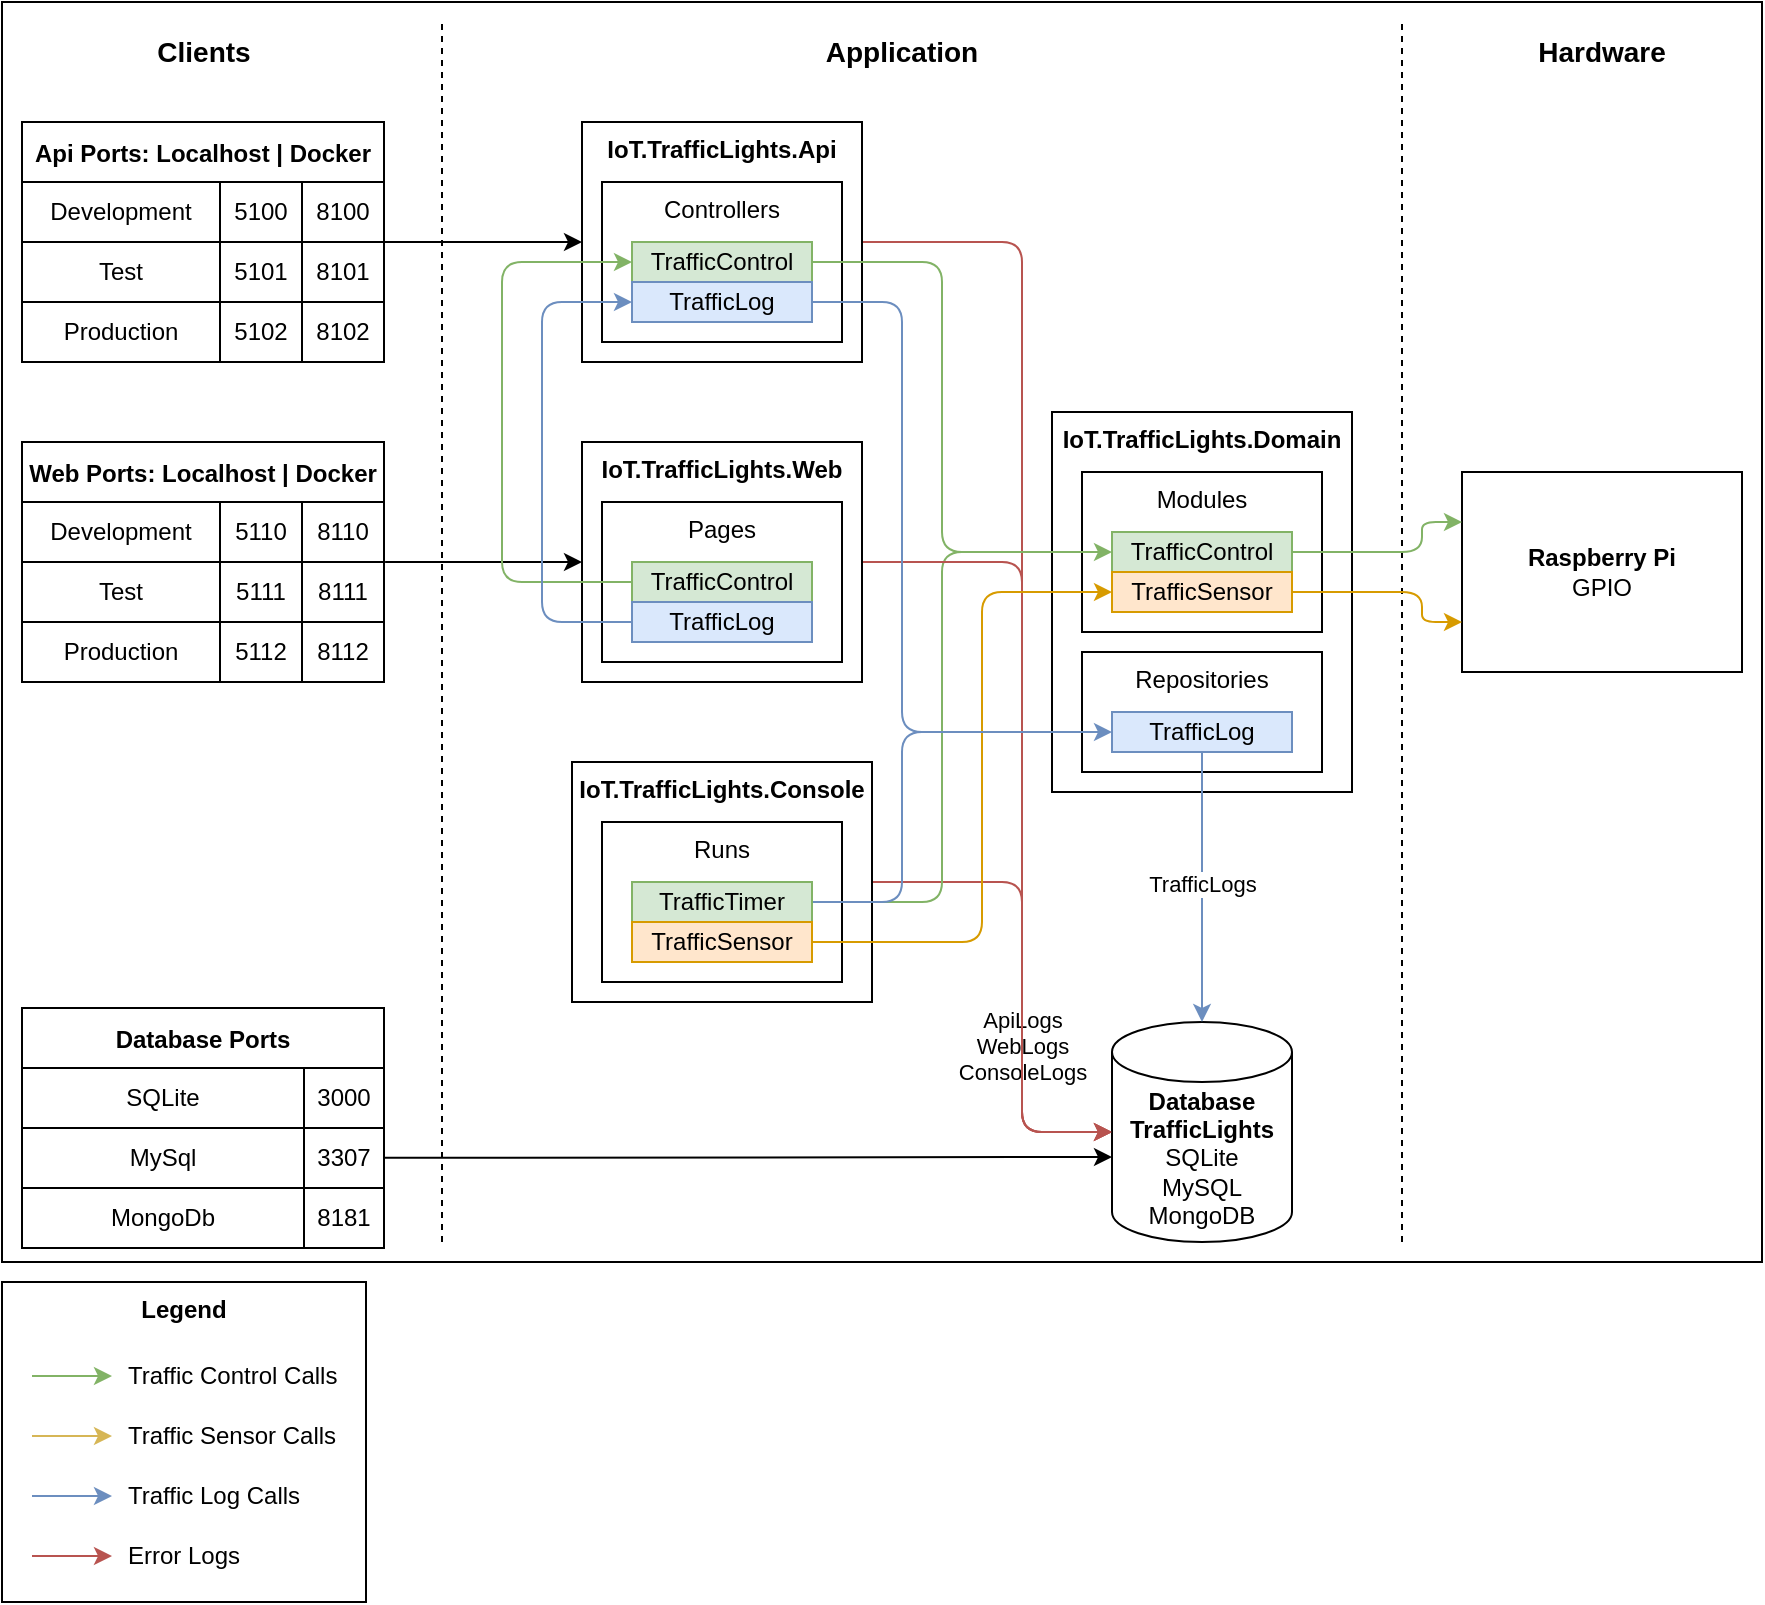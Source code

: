 <mxfile>
    <diagram id="TZQ_rUqUmRkRDMvQ6-c-" name="IoT.TrafficLights">
        <mxGraphModel dx="1084" dy="768" grid="1" gridSize="10" guides="1" tooltips="1" connect="1" arrows="1" fold="1" page="1" pageScale="1" pageWidth="827" pageHeight="1169" math="0" shadow="0">
            <root>
                <mxCell id="0"/>
                <mxCell id="1" parent="0"/>
                <mxCell id="2" value="" style="rounded=0;whiteSpace=wrap;html=1;" parent="1" vertex="1">
                    <mxGeometry x="10" y="10" width="880" height="630" as="geometry"/>
                </mxCell>
                <mxCell id="89" style="edgeStyle=none;html=1;entryX=0;entryY=0.5;entryDx=0;entryDy=0;entryPerimeter=0;fillColor=#f8cecc;strokeColor=#b85450;" parent="1" source="3" target="11" edge="1">
                    <mxGeometry relative="1" as="geometry">
                        <Array as="points">
                            <mxPoint x="520" y="450"/>
                            <mxPoint x="520" y="575"/>
                        </Array>
                    </mxGeometry>
                </mxCell>
                <mxCell id="3" value="&lt;b&gt;IoT.TrafficLights.Console&lt;/b&gt;" style="rounded=0;whiteSpace=wrap;html=1;verticalAlign=top;" parent="1" vertex="1">
                    <mxGeometry x="295" y="390" width="150" height="120" as="geometry"/>
                </mxCell>
                <mxCell id="4" value="Runs" style="rounded=0;whiteSpace=wrap;html=1;verticalAlign=top;" parent="1" vertex="1">
                    <mxGeometry x="310" y="420" width="120" height="80" as="geometry"/>
                </mxCell>
                <mxCell id="78" style="edgeStyle=none;html=1;entryX=0;entryY=0.5;entryDx=0;entryDy=0;exitX=1;exitY=0.5;exitDx=0;exitDy=0;fillColor=#d5e8d4;strokeColor=#82b366;" parent="1" source="5" target="54" edge="1">
                    <mxGeometry relative="1" as="geometry">
                        <Array as="points">
                            <mxPoint x="480" y="460"/>
                            <mxPoint x="480" y="285"/>
                        </Array>
                    </mxGeometry>
                </mxCell>
                <mxCell id="120" style="edgeStyle=none;html=1;entryX=0;entryY=0.5;entryDx=0;entryDy=0;fillColor=#dae8fc;strokeColor=#6c8ebf;" parent="1" source="5" target="57" edge="1">
                    <mxGeometry relative="1" as="geometry">
                        <Array as="points">
                            <mxPoint x="460" y="460"/>
                            <mxPoint x="460" y="375"/>
                        </Array>
                    </mxGeometry>
                </mxCell>
                <mxCell id="5" value="TrafficTimer" style="rounded=0;whiteSpace=wrap;html=1;fillColor=#d5e8d4;strokeColor=#82b366;" parent="1" vertex="1">
                    <mxGeometry x="325" y="450" width="90" height="20" as="geometry"/>
                </mxCell>
                <mxCell id="6" value="&lt;b&gt;Raspberry Pi&lt;/b&gt;&lt;br&gt;GPIO" style="rounded=0;whiteSpace=wrap;html=1;verticalAlign=middle;" parent="1" vertex="1">
                    <mxGeometry x="740" y="245" width="140" height="100" as="geometry"/>
                </mxCell>
                <mxCell id="86" style="edgeStyle=none;html=1;entryX=0;entryY=0.5;entryDx=0;entryDy=0;entryPerimeter=0;fillColor=#f8cecc;strokeColor=#b85450;" parent="1" source="7" target="11" edge="1">
                    <mxGeometry relative="1" as="geometry">
                        <Array as="points">
                            <mxPoint x="520" y="130"/>
                            <mxPoint x="520" y="575"/>
                        </Array>
                    </mxGeometry>
                </mxCell>
                <mxCell id="87" value="ApiLogs&lt;br&gt;WebLogs&lt;br&gt;ConsoleLogs" style="edgeLabel;html=1;align=center;verticalAlign=middle;resizable=0;points=[];" parent="86" vertex="1" connectable="0">
                    <mxGeometry x="-0.634" y="-1" relative="1" as="geometry">
                        <mxPoint x="1" y="377" as="offset"/>
                    </mxGeometry>
                </mxCell>
                <mxCell id="7" value="&lt;b&gt;IoT.TrafficLights.Api&lt;/b&gt;" style="rounded=0;whiteSpace=wrap;html=1;verticalAlign=top;" parent="1" vertex="1">
                    <mxGeometry x="300" y="70" width="140" height="120" as="geometry"/>
                </mxCell>
                <mxCell id="8" value="Controllers" style="rounded=0;whiteSpace=wrap;html=1;verticalAlign=top;" parent="1" vertex="1">
                    <mxGeometry x="310" y="100" width="120" height="80" as="geometry"/>
                </mxCell>
                <mxCell id="10" value="TrafficControl" style="rounded=0;whiteSpace=wrap;html=1;fillColor=#d5e8d4;strokeColor=#82b366;" parent="1" vertex="1">
                    <mxGeometry x="325" y="130" width="90" height="20" as="geometry"/>
                </mxCell>
                <mxCell id="11" value="&lt;b style=&quot;border-color: var(--border-color);&quot;&gt;Database&lt;/b&gt;&lt;b&gt;&lt;br&gt;TrafficLights&lt;/b&gt;&lt;br&gt;SQLite&lt;br&gt;MySQL&lt;br&gt;MongoDB" style="shape=cylinder3;whiteSpace=wrap;html=1;boundedLbl=1;backgroundOutline=1;size=15;" parent="1" vertex="1">
                    <mxGeometry x="565" y="520" width="90" height="110" as="geometry"/>
                </mxCell>
                <mxCell id="92" style="edgeStyle=none;html=1;entryX=0;entryY=0.5;entryDx=0;entryDy=0;exitX=0.994;exitY=0;exitDx=0;exitDy=0;exitPerimeter=0;" parent="1" source="18" target="7" edge="1">
                    <mxGeometry relative="1" as="geometry">
                        <mxPoint x="210" y="120" as="sourcePoint"/>
                        <mxPoint x="280" y="120" as="targetPoint"/>
                    </mxGeometry>
                </mxCell>
                <mxCell id="13" value="Api Ports: Localhost | Docker" style="shape=table;startSize=30;container=1;collapsible=0;childLayout=tableLayout;fontStyle=1;align=center;fontSize=12;" parent="1" vertex="1">
                    <mxGeometry x="20" y="70" width="181" height="120" as="geometry"/>
                </mxCell>
                <mxCell id="14" value="" style="shape=tableRow;horizontal=0;startSize=0;swimlaneHead=0;swimlaneBody=0;top=0;left=0;bottom=0;right=0;collapsible=0;dropTarget=0;fillColor=none;points=[[0,0.5],[1,0.5]];portConstraint=eastwest;fontSize=12;" parent="13" vertex="1">
                    <mxGeometry y="30" width="181" height="30" as="geometry"/>
                </mxCell>
                <mxCell id="15" value="Development" style="shape=partialRectangle;html=1;whiteSpace=wrap;connectable=0;fillColor=none;top=0;left=0;bottom=0;right=0;overflow=hidden;fontSize=12;" parent="14" vertex="1">
                    <mxGeometry width="99" height="30" as="geometry">
                        <mxRectangle width="99" height="30" as="alternateBounds"/>
                    </mxGeometry>
                </mxCell>
                <mxCell id="16" value="5100" style="shape=partialRectangle;html=1;whiteSpace=wrap;connectable=0;fillColor=none;top=0;left=0;bottom=0;right=0;overflow=hidden;fontSize=12;" parent="14" vertex="1">
                    <mxGeometry x="99" width="41" height="30" as="geometry">
                        <mxRectangle width="41" height="30" as="alternateBounds"/>
                    </mxGeometry>
                </mxCell>
                <mxCell id="17" value="8100" style="shape=partialRectangle;html=1;whiteSpace=wrap;connectable=0;fillColor=none;top=0;left=0;bottom=0;right=0;overflow=hidden;fontSize=12;" parent="14" vertex="1">
                    <mxGeometry x="140" width="41" height="30" as="geometry">
                        <mxRectangle width="41" height="30" as="alternateBounds"/>
                    </mxGeometry>
                </mxCell>
                <mxCell id="18" value="" style="shape=tableRow;horizontal=0;startSize=0;swimlaneHead=0;swimlaneBody=0;top=0;left=0;bottom=0;right=0;collapsible=0;dropTarget=0;fillColor=none;points=[[0,0.5],[1,0.5]];portConstraint=eastwest;fontSize=12;" parent="13" vertex="1">
                    <mxGeometry y="60" width="181" height="30" as="geometry"/>
                </mxCell>
                <mxCell id="19" value="Test" style="shape=partialRectangle;html=1;whiteSpace=wrap;connectable=0;fillColor=none;top=0;left=0;bottom=0;right=0;overflow=hidden;fontSize=12;" parent="18" vertex="1">
                    <mxGeometry width="99" height="30" as="geometry">
                        <mxRectangle width="99" height="30" as="alternateBounds"/>
                    </mxGeometry>
                </mxCell>
                <mxCell id="20" value="5101" style="shape=partialRectangle;html=1;whiteSpace=wrap;connectable=0;fillColor=none;top=0;left=0;bottom=0;right=0;overflow=hidden;fontSize=12;" parent="18" vertex="1">
                    <mxGeometry x="99" width="41" height="30" as="geometry">
                        <mxRectangle width="41" height="30" as="alternateBounds"/>
                    </mxGeometry>
                </mxCell>
                <mxCell id="21" value="8101" style="shape=partialRectangle;html=1;whiteSpace=wrap;connectable=0;fillColor=none;top=0;left=0;bottom=0;right=0;overflow=hidden;fontSize=12;" parent="18" vertex="1">
                    <mxGeometry x="140" width="41" height="30" as="geometry">
                        <mxRectangle width="41" height="30" as="alternateBounds"/>
                    </mxGeometry>
                </mxCell>
                <mxCell id="22" value="" style="shape=tableRow;horizontal=0;startSize=0;swimlaneHead=0;swimlaneBody=0;top=0;left=0;bottom=0;right=0;collapsible=0;dropTarget=0;fillColor=none;points=[[0,0.5],[1,0.5]];portConstraint=eastwest;fontSize=12;" parent="13" vertex="1">
                    <mxGeometry y="90" width="181" height="30" as="geometry"/>
                </mxCell>
                <mxCell id="23" value="Production" style="shape=partialRectangle;html=1;whiteSpace=wrap;connectable=1;fillColor=none;top=0;left=0;bottom=0;right=0;overflow=hidden;fontSize=12;movable=1;resizable=1;rotatable=1;deletable=1;editable=1;" parent="22" vertex="1">
                    <mxGeometry width="99" height="30" as="geometry">
                        <mxRectangle width="99" height="30" as="alternateBounds"/>
                    </mxGeometry>
                </mxCell>
                <mxCell id="24" value="5102" style="shape=partialRectangle;html=1;whiteSpace=wrap;connectable=0;fillColor=none;top=0;left=0;bottom=0;right=0;overflow=hidden;fontSize=12;" parent="22" vertex="1">
                    <mxGeometry x="99" width="41" height="30" as="geometry">
                        <mxRectangle width="41" height="30" as="alternateBounds"/>
                    </mxGeometry>
                </mxCell>
                <mxCell id="25" value="8102" style="shape=partialRectangle;html=1;whiteSpace=wrap;connectable=0;fillColor=none;top=0;left=0;bottom=0;right=0;overflow=hidden;fontSize=12;" parent="22" vertex="1">
                    <mxGeometry x="140" width="41" height="30" as="geometry">
                        <mxRectangle width="41" height="30" as="alternateBounds"/>
                    </mxGeometry>
                </mxCell>
                <mxCell id="26" value="" style="endArrow=none;dashed=1;html=1;fontSize=12;" parent="1" edge="1">
                    <mxGeometry width="50" height="50" relative="1" as="geometry">
                        <mxPoint x="230" y="630" as="sourcePoint"/>
                        <mxPoint x="230" y="20" as="targetPoint"/>
                    </mxGeometry>
                </mxCell>
                <mxCell id="27" value="" style="endArrow=none;dashed=1;html=1;fontSize=12;" parent="1" edge="1">
                    <mxGeometry width="50" height="50" relative="1" as="geometry">
                        <mxPoint x="710" y="630" as="sourcePoint"/>
                        <mxPoint x="710" y="20" as="targetPoint"/>
                    </mxGeometry>
                </mxCell>
                <mxCell id="29" value="Clients" style="text;html=1;strokeColor=none;fillColor=none;align=center;verticalAlign=middle;whiteSpace=wrap;rounded=0;fontSize=14;fontStyle=1" parent="1" vertex="1">
                    <mxGeometry x="50.75" y="20" width="119.5" height="30" as="geometry"/>
                </mxCell>
                <mxCell id="30" value="Application" style="text;html=1;strokeColor=none;fillColor=none;align=center;verticalAlign=middle;whiteSpace=wrap;rounded=0;fontSize=14;fontStyle=1" parent="1" vertex="1">
                    <mxGeometry x="400" y="20" width="119.5" height="30" as="geometry"/>
                </mxCell>
                <mxCell id="31" value="Hardware" style="text;html=1;strokeColor=none;fillColor=none;align=center;verticalAlign=middle;whiteSpace=wrap;rounded=0;fontSize=14;fontStyle=1" parent="1" vertex="1">
                    <mxGeometry x="750.25" y="20" width="119.5" height="30" as="geometry"/>
                </mxCell>
                <mxCell id="32" value="TrafficLog" style="rounded=0;whiteSpace=wrap;html=1;fillColor=#dae8fc;strokeColor=#6c8ebf;" parent="1" vertex="1">
                    <mxGeometry x="325" y="150" width="90" height="20" as="geometry"/>
                </mxCell>
                <mxCell id="91" style="edgeStyle=none;html=1;exitX=1.003;exitY=0;exitDx=0;exitDy=0;entryX=0;entryY=0.5;entryDx=0;entryDy=0;exitPerimeter=0;" parent="1" source="40" target="48" edge="1">
                    <mxGeometry relative="1" as="geometry">
                        <mxPoint x="270" y="320" as="targetPoint"/>
                    </mxGeometry>
                </mxCell>
                <mxCell id="35" value="Web Ports: Localhost | Docker" style="shape=table;startSize=30;container=1;collapsible=0;childLayout=tableLayout;fontStyle=1;align=center;fontSize=12;" parent="1" vertex="1">
                    <mxGeometry x="20" y="230" width="181" height="120" as="geometry"/>
                </mxCell>
                <mxCell id="36" value="" style="shape=tableRow;horizontal=0;startSize=0;swimlaneHead=0;swimlaneBody=0;top=0;left=0;bottom=0;right=0;collapsible=0;dropTarget=0;fillColor=none;points=[[0,0.5],[1,0.5]];portConstraint=eastwest;fontSize=12;" parent="35" vertex="1">
                    <mxGeometry y="30" width="181" height="30" as="geometry"/>
                </mxCell>
                <mxCell id="37" value="Development" style="shape=partialRectangle;html=1;whiteSpace=wrap;connectable=0;fillColor=none;top=0;left=0;bottom=0;right=0;overflow=hidden;fontSize=12;" parent="36" vertex="1">
                    <mxGeometry width="99" height="30" as="geometry">
                        <mxRectangle width="99" height="30" as="alternateBounds"/>
                    </mxGeometry>
                </mxCell>
                <mxCell id="38" value="5110" style="shape=partialRectangle;html=1;whiteSpace=wrap;connectable=0;fillColor=none;top=0;left=0;bottom=0;right=0;overflow=hidden;fontSize=12;" parent="36" vertex="1">
                    <mxGeometry x="99" width="41" height="30" as="geometry">
                        <mxRectangle width="41" height="30" as="alternateBounds"/>
                    </mxGeometry>
                </mxCell>
                <mxCell id="39" value="8110" style="shape=partialRectangle;html=1;whiteSpace=wrap;connectable=0;fillColor=none;top=0;left=0;bottom=0;right=0;overflow=hidden;fontSize=12;" parent="36" vertex="1">
                    <mxGeometry x="140" width="41" height="30" as="geometry">
                        <mxRectangle width="41" height="30" as="alternateBounds"/>
                    </mxGeometry>
                </mxCell>
                <mxCell id="40" value="" style="shape=tableRow;horizontal=0;startSize=0;swimlaneHead=0;swimlaneBody=0;top=0;left=0;bottom=0;right=0;collapsible=0;dropTarget=0;fillColor=none;points=[[0,0.5],[1,0.5]];portConstraint=eastwest;fontSize=12;" parent="35" vertex="1">
                    <mxGeometry y="60" width="181" height="30" as="geometry"/>
                </mxCell>
                <mxCell id="41" value="Test" style="shape=partialRectangle;html=1;whiteSpace=wrap;connectable=0;fillColor=none;top=0;left=0;bottom=0;right=0;overflow=hidden;fontSize=12;" parent="40" vertex="1">
                    <mxGeometry width="99" height="30" as="geometry">
                        <mxRectangle width="99" height="30" as="alternateBounds"/>
                    </mxGeometry>
                </mxCell>
                <mxCell id="42" value="5111" style="shape=partialRectangle;html=1;whiteSpace=wrap;connectable=0;fillColor=none;top=0;left=0;bottom=0;right=0;overflow=hidden;fontSize=12;" parent="40" vertex="1">
                    <mxGeometry x="99" width="41" height="30" as="geometry">
                        <mxRectangle width="41" height="30" as="alternateBounds"/>
                    </mxGeometry>
                </mxCell>
                <mxCell id="43" value="8111" style="shape=partialRectangle;html=1;whiteSpace=wrap;connectable=0;fillColor=none;top=0;left=0;bottom=0;right=0;overflow=hidden;fontSize=12;" parent="40" vertex="1">
                    <mxGeometry x="140" width="41" height="30" as="geometry">
                        <mxRectangle width="41" height="30" as="alternateBounds"/>
                    </mxGeometry>
                </mxCell>
                <mxCell id="44" value="" style="shape=tableRow;horizontal=0;startSize=0;swimlaneHead=0;swimlaneBody=0;top=0;left=0;bottom=0;right=0;collapsible=0;dropTarget=0;fillColor=none;points=[[0,0.5],[1,0.5]];portConstraint=eastwest;fontSize=12;" parent="35" vertex="1">
                    <mxGeometry y="90" width="181" height="30" as="geometry"/>
                </mxCell>
                <mxCell id="45" value="Production" style="shape=partialRectangle;html=1;whiteSpace=wrap;connectable=1;fillColor=none;top=0;left=0;bottom=0;right=0;overflow=hidden;fontSize=12;movable=1;resizable=1;rotatable=1;deletable=1;editable=1;" parent="44" vertex="1">
                    <mxGeometry width="99" height="30" as="geometry">
                        <mxRectangle width="99" height="30" as="alternateBounds"/>
                    </mxGeometry>
                </mxCell>
                <mxCell id="46" value="5112" style="shape=partialRectangle;html=1;whiteSpace=wrap;connectable=0;fillColor=none;top=0;left=0;bottom=0;right=0;overflow=hidden;fontSize=12;" parent="44" vertex="1">
                    <mxGeometry x="99" width="41" height="30" as="geometry">
                        <mxRectangle width="41" height="30" as="alternateBounds"/>
                    </mxGeometry>
                </mxCell>
                <mxCell id="47" value="8112" style="shape=partialRectangle;html=1;whiteSpace=wrap;connectable=0;fillColor=none;top=0;left=0;bottom=0;right=0;overflow=hidden;fontSize=12;" parent="44" vertex="1">
                    <mxGeometry x="140" width="41" height="30" as="geometry">
                        <mxRectangle width="41" height="30" as="alternateBounds"/>
                    </mxGeometry>
                </mxCell>
                <mxCell id="88" style="edgeStyle=none;html=1;entryX=0;entryY=0.5;entryDx=0;entryDy=0;entryPerimeter=0;fillColor=#f8cecc;strokeColor=#b85450;" parent="1" source="48" target="11" edge="1">
                    <mxGeometry relative="1" as="geometry">
                        <Array as="points">
                            <mxPoint x="520" y="290"/>
                            <mxPoint x="520" y="575"/>
                        </Array>
                    </mxGeometry>
                </mxCell>
                <mxCell id="48" value="&lt;b&gt;IoT.TrafficLights.Web&lt;/b&gt;" style="rounded=0;whiteSpace=wrap;html=1;verticalAlign=top;" parent="1" vertex="1">
                    <mxGeometry x="300" y="230" width="140" height="120" as="geometry"/>
                </mxCell>
                <mxCell id="49" value="Pages" style="rounded=0;whiteSpace=wrap;html=1;verticalAlign=top;" parent="1" vertex="1">
                    <mxGeometry x="310" y="260" width="120" height="80" as="geometry"/>
                </mxCell>
                <mxCell id="83" style="edgeStyle=none;html=1;entryX=0;entryY=0.5;entryDx=0;entryDy=0;fillColor=#d5e8d4;strokeColor=#82b366;" parent="1" source="50" target="10" edge="1">
                    <mxGeometry relative="1" as="geometry">
                        <Array as="points">
                            <mxPoint x="260" y="300"/>
                            <mxPoint x="260" y="140"/>
                        </Array>
                    </mxGeometry>
                </mxCell>
                <mxCell id="50" value="TrafficControl" style="rounded=0;whiteSpace=wrap;html=1;fillColor=#d5e8d4;strokeColor=#82b366;" parent="1" vertex="1">
                    <mxGeometry x="325" y="290" width="90" height="20" as="geometry"/>
                </mxCell>
                <mxCell id="84" style="edgeStyle=none;html=1;entryX=0;entryY=0.5;entryDx=0;entryDy=0;exitX=0;exitY=0.5;exitDx=0;exitDy=0;fillColor=#dae8fc;strokeColor=#6c8ebf;" parent="1" source="51" target="32" edge="1">
                    <mxGeometry relative="1" as="geometry">
                        <Array as="points">
                            <mxPoint x="280" y="320"/>
                            <mxPoint x="280" y="160"/>
                        </Array>
                    </mxGeometry>
                </mxCell>
                <mxCell id="51" value="TrafficLog" style="rounded=0;whiteSpace=wrap;html=1;fillColor=#dae8fc;strokeColor=#6c8ebf;" parent="1" vertex="1">
                    <mxGeometry x="325" y="310" width="90" height="20" as="geometry"/>
                </mxCell>
                <mxCell id="52" value="&lt;b&gt;IoT.TrafficLights.Domain&lt;/b&gt;" style="rounded=0;whiteSpace=wrap;html=1;verticalAlign=top;" parent="1" vertex="1">
                    <mxGeometry x="535" y="215" width="150" height="190" as="geometry"/>
                </mxCell>
                <mxCell id="53" value="Modules" style="rounded=0;whiteSpace=wrap;html=1;verticalAlign=top;" parent="1" vertex="1">
                    <mxGeometry x="550" y="245" width="120" height="80" as="geometry"/>
                </mxCell>
                <mxCell id="75" style="edgeStyle=none;html=1;entryX=0;entryY=0.25;entryDx=0;entryDy=0;fillColor=#d5e8d4;strokeColor=#82b366;" parent="1" source="54" target="6" edge="1">
                    <mxGeometry relative="1" as="geometry">
                        <Array as="points">
                            <mxPoint x="720" y="285"/>
                            <mxPoint x="720" y="270"/>
                        </Array>
                    </mxGeometry>
                </mxCell>
                <mxCell id="54" value="TrafficControl" style="rounded=0;whiteSpace=wrap;html=1;fillColor=#d5e8d4;strokeColor=#82b366;" parent="1" vertex="1">
                    <mxGeometry x="565" y="275" width="90" height="20" as="geometry"/>
                </mxCell>
                <mxCell id="76" style="edgeStyle=none;html=1;entryX=0;entryY=0.75;entryDx=0;entryDy=0;fillColor=#ffe6cc;strokeColor=#d79b00;" parent="1" source="55" target="6" edge="1">
                    <mxGeometry relative="1" as="geometry">
                        <Array as="points">
                            <mxPoint x="720" y="305"/>
                            <mxPoint x="720" y="320"/>
                        </Array>
                    </mxGeometry>
                </mxCell>
                <mxCell id="55" value="TrafficSensor" style="rounded=0;whiteSpace=wrap;html=1;fillColor=#ffe6cc;strokeColor=#d79b00;" parent="1" vertex="1">
                    <mxGeometry x="565" y="295" width="90" height="20" as="geometry"/>
                </mxCell>
                <mxCell id="56" value="Repositories" style="rounded=0;whiteSpace=wrap;html=1;verticalAlign=top;" parent="1" vertex="1">
                    <mxGeometry x="550" y="335" width="120" height="60" as="geometry"/>
                </mxCell>
                <mxCell id="73" style="edgeStyle=none;html=1;entryX=0.5;entryY=0;entryDx=0;entryDy=0;entryPerimeter=0;fillColor=#dae8fc;strokeColor=#6c8ebf;" parent="1" source="57" target="11" edge="1">
                    <mxGeometry relative="1" as="geometry"/>
                </mxCell>
                <mxCell id="90" value="TrafficLogs" style="edgeLabel;html=1;align=center;verticalAlign=middle;resizable=0;points=[];" parent="73" vertex="1" connectable="0">
                    <mxGeometry x="-0.133" y="-2" relative="1" as="geometry">
                        <mxPoint x="2" y="7" as="offset"/>
                    </mxGeometry>
                </mxCell>
                <mxCell id="57" value="TrafficLog" style="rounded=0;whiteSpace=wrap;html=1;fillColor=#dae8fc;strokeColor=#6c8ebf;" parent="1" vertex="1">
                    <mxGeometry x="565" y="365" width="90" height="20" as="geometry"/>
                </mxCell>
                <mxCell id="82" style="edgeStyle=none;html=1;entryX=0;entryY=0.5;entryDx=0;entryDy=0;fillColor=#ffe6cc;strokeColor=#d79b00;" parent="1" source="62" target="55" edge="1">
                    <mxGeometry relative="1" as="geometry">
                        <Array as="points">
                            <mxPoint x="500" y="480"/>
                            <mxPoint x="500" y="305"/>
                        </Array>
                    </mxGeometry>
                </mxCell>
                <mxCell id="62" value="TrafficSensor" style="rounded=0;whiteSpace=wrap;html=1;fillColor=#ffe6cc;strokeColor=#d79b00;" parent="1" vertex="1">
                    <mxGeometry x="325" y="470" width="90" height="20" as="geometry"/>
                </mxCell>
                <mxCell id="65" style="edgeStyle=none;html=1;entryX=0;entryY=0.5;entryDx=0;entryDy=0;fillColor=#d5e8d4;strokeColor=#82b366;" parent="1" source="10" target="54" edge="1">
                    <mxGeometry relative="1" as="geometry">
                        <Array as="points">
                            <mxPoint x="480" y="140"/>
                            <mxPoint x="480" y="285"/>
                        </Array>
                    </mxGeometry>
                </mxCell>
                <mxCell id="97" value="Legend" style="rounded=0;whiteSpace=wrap;html=1;fontStyle=1;verticalAlign=top;align=center;" parent="1" vertex="1">
                    <mxGeometry x="10" y="650" width="182" height="160" as="geometry"/>
                </mxCell>
                <mxCell id="98" style="edgeStyle=none;html=1;exitX=0.5;exitY=1;exitDx=0;exitDy=0;fillColor=#f8cecc;strokeColor=#b85450;" parent="1" edge="1">
                    <mxGeometry relative="1" as="geometry">
                        <mxPoint x="25" y="787" as="sourcePoint"/>
                        <mxPoint x="65" y="787" as="targetPoint"/>
                    </mxGeometry>
                </mxCell>
                <mxCell id="99" value="Error Logs" style="text;html=1;strokeColor=none;fillColor=none;align=left;verticalAlign=middle;whiteSpace=wrap;rounded=0;" parent="1" vertex="1">
                    <mxGeometry x="71" y="772" width="69" height="30" as="geometry"/>
                </mxCell>
                <mxCell id="100" style="edgeStyle=none;html=1;exitX=0.5;exitY=1;exitDx=0;exitDy=0;fillColor=#d5e8d4;strokeColor=#82b366;" parent="1" edge="1">
                    <mxGeometry relative="1" as="geometry">
                        <mxPoint x="25" y="697" as="sourcePoint"/>
                        <mxPoint x="65" y="697" as="targetPoint"/>
                    </mxGeometry>
                </mxCell>
                <mxCell id="101" value="Traffic Control Calls" style="text;html=1;strokeColor=none;fillColor=none;align=left;verticalAlign=middle;whiteSpace=wrap;rounded=0;" parent="1" vertex="1">
                    <mxGeometry x="71" y="682" width="119" height="30" as="geometry"/>
                </mxCell>
                <mxCell id="102" style="edgeStyle=none;html=1;exitX=0.5;exitY=1;exitDx=0;exitDy=0;fillColor=#fff2cc;strokeColor=#d6b656;" parent="1" edge="1">
                    <mxGeometry relative="1" as="geometry">
                        <mxPoint x="25" y="727" as="sourcePoint"/>
                        <mxPoint x="65" y="727" as="targetPoint"/>
                    </mxGeometry>
                </mxCell>
                <mxCell id="103" value="Traffic Sensor Calls" style="text;html=1;strokeColor=none;fillColor=none;align=left;verticalAlign=middle;whiteSpace=wrap;rounded=0;" parent="1" vertex="1">
                    <mxGeometry x="71" y="712" width="114" height="30" as="geometry"/>
                </mxCell>
                <mxCell id="109" value="Database Ports" style="shape=table;startSize=30;container=1;collapsible=0;childLayout=tableLayout;fontStyle=1;align=center;fontSize=12;" parent="1" vertex="1">
                    <mxGeometry x="20" y="513" width="181" height="120" as="geometry"/>
                </mxCell>
                <mxCell id="110" value="" style="shape=tableRow;horizontal=0;startSize=0;swimlaneHead=0;swimlaneBody=0;top=0;left=0;bottom=0;right=0;collapsible=0;dropTarget=0;fillColor=none;points=[[0,0.5],[1,0.5]];portConstraint=eastwest;fontSize=12;" parent="109" vertex="1">
                    <mxGeometry y="30" width="181" height="30" as="geometry"/>
                </mxCell>
                <mxCell id="111" value="SQLite" style="shape=partialRectangle;html=1;whiteSpace=wrap;connectable=0;fillColor=none;top=0;left=0;bottom=0;right=0;overflow=hidden;fontSize=12;" parent="110" vertex="1">
                    <mxGeometry width="141" height="30" as="geometry">
                        <mxRectangle width="141" height="30" as="alternateBounds"/>
                    </mxGeometry>
                </mxCell>
                <mxCell id="112" value="3000" style="shape=partialRectangle;html=1;whiteSpace=wrap;connectable=0;fillColor=none;top=0;left=0;bottom=0;right=0;overflow=hidden;fontSize=12;" parent="110" vertex="1">
                    <mxGeometry x="141" width="40" height="30" as="geometry">
                        <mxRectangle width="40" height="30" as="alternateBounds"/>
                    </mxGeometry>
                </mxCell>
                <mxCell id="113" value="" style="shape=tableRow;horizontal=0;startSize=0;swimlaneHead=0;swimlaneBody=0;top=0;left=0;bottom=0;right=0;collapsible=0;dropTarget=0;fillColor=none;points=[[0,0.5],[1,0.5]];portConstraint=eastwest;fontSize=12;" parent="109" vertex="1">
                    <mxGeometry y="60" width="181" height="30" as="geometry"/>
                </mxCell>
                <mxCell id="114" value="MySql" style="shape=partialRectangle;html=1;whiteSpace=wrap;connectable=0;fillColor=none;top=0;left=0;bottom=0;right=0;overflow=hidden;fontSize=12;" parent="113" vertex="1">
                    <mxGeometry width="141" height="30" as="geometry">
                        <mxRectangle width="141" height="30" as="alternateBounds"/>
                    </mxGeometry>
                </mxCell>
                <mxCell id="115" value="3307" style="shape=partialRectangle;html=1;whiteSpace=wrap;connectable=0;fillColor=none;top=0;left=0;bottom=0;right=0;overflow=hidden;fontSize=12;" parent="113" vertex="1">
                    <mxGeometry x="141" width="40" height="30" as="geometry">
                        <mxRectangle width="40" height="30" as="alternateBounds"/>
                    </mxGeometry>
                </mxCell>
                <mxCell id="116" value="" style="shape=tableRow;horizontal=0;startSize=0;swimlaneHead=0;swimlaneBody=0;top=0;left=0;bottom=0;right=0;collapsible=0;dropTarget=0;fillColor=none;points=[[0,0.5],[1,0.5]];portConstraint=eastwest;fontSize=12;" parent="109" vertex="1">
                    <mxGeometry y="90" width="181" height="30" as="geometry"/>
                </mxCell>
                <mxCell id="117" value="MongoDb" style="shape=partialRectangle;html=1;whiteSpace=wrap;connectable=1;fillColor=none;top=0;left=0;bottom=0;right=0;overflow=hidden;fontSize=12;movable=1;resizable=1;rotatable=1;deletable=1;editable=1;" parent="116" vertex="1">
                    <mxGeometry width="141" height="30" as="geometry">
                        <mxRectangle width="141" height="30" as="alternateBounds"/>
                    </mxGeometry>
                </mxCell>
                <mxCell id="118" value="8181" style="shape=partialRectangle;html=1;whiteSpace=wrap;connectable=0;fillColor=none;top=0;left=0;bottom=0;right=0;overflow=hidden;fontSize=12;" parent="116" vertex="1">
                    <mxGeometry x="141" width="40" height="30" as="geometry">
                        <mxRectangle width="40" height="30" as="alternateBounds"/>
                    </mxGeometry>
                </mxCell>
                <mxCell id="119" style="edgeStyle=none;html=1;entryX=0;entryY=0;entryDx=0;entryDy=67.5;entryPerimeter=0;" parent="1" source="113" target="11" edge="1">
                    <mxGeometry relative="1" as="geometry"/>
                </mxCell>
                <mxCell id="81" style="edgeStyle=none;html=1;entryX=0;entryY=0.5;entryDx=0;entryDy=0;fillColor=#dae8fc;strokeColor=#6c8ebf;" parent="1" source="32" target="57" edge="1">
                    <mxGeometry relative="1" as="geometry">
                        <Array as="points">
                            <mxPoint x="460" y="160"/>
                            <mxPoint x="460" y="375"/>
                        </Array>
                    </mxGeometry>
                </mxCell>
                <mxCell id="121" style="edgeStyle=none;html=1;exitX=0.5;exitY=1;exitDx=0;exitDy=0;fillColor=#dae8fc;strokeColor=#6c8ebf;" parent="1" edge="1">
                    <mxGeometry relative="1" as="geometry">
                        <mxPoint x="25" y="757" as="sourcePoint"/>
                        <mxPoint x="65" y="757" as="targetPoint"/>
                    </mxGeometry>
                </mxCell>
                <mxCell id="122" value="Traffic Log Calls" style="text;html=1;strokeColor=none;fillColor=none;align=left;verticalAlign=middle;whiteSpace=wrap;rounded=0;" parent="1" vertex="1">
                    <mxGeometry x="71" y="742" width="114" height="30" as="geometry"/>
                </mxCell>
            </root>
        </mxGraphModel>
    </diagram>
</mxfile>
